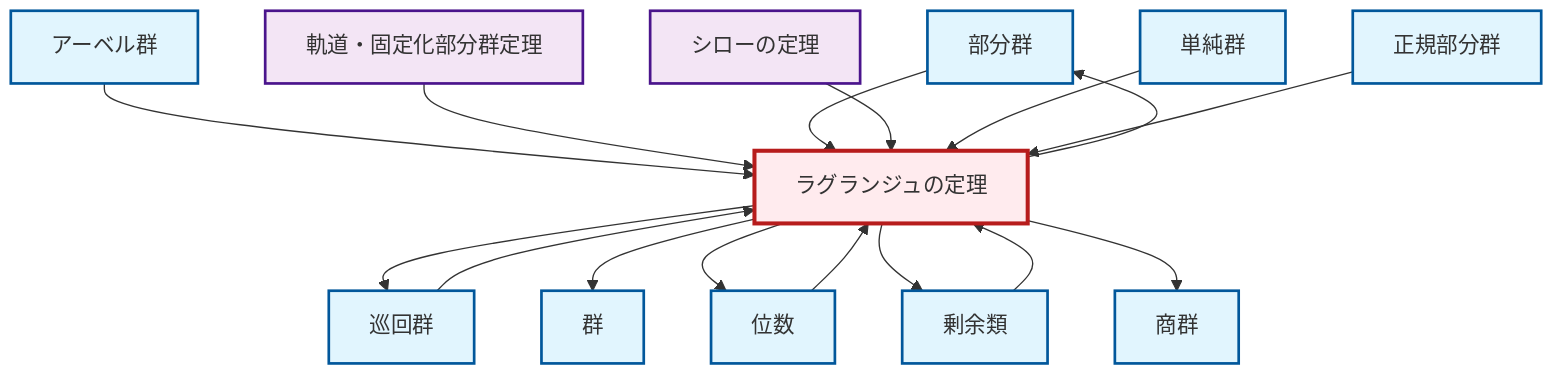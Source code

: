 graph TD
    classDef definition fill:#e1f5fe,stroke:#01579b,stroke-width:2px
    classDef theorem fill:#f3e5f5,stroke:#4a148c,stroke-width:2px
    classDef axiom fill:#fff3e0,stroke:#e65100,stroke-width:2px
    classDef example fill:#e8f5e9,stroke:#1b5e20,stroke-width:2px
    classDef current fill:#ffebee,stroke:#b71c1c,stroke-width:3px
    def-subgroup["部分群"]:::definition
    def-group["群"]:::definition
    def-cyclic-group["巡回群"]:::definition
    def-coset["剰余類"]:::definition
    thm-sylow["シローの定理"]:::theorem
    def-quotient-group["商群"]:::definition
    def-order["位数"]:::definition
    def-normal-subgroup["正規部分群"]:::definition
    def-simple-group["単純群"]:::definition
    def-abelian-group["アーベル群"]:::definition
    thm-lagrange["ラグランジュの定理"]:::theorem
    thm-orbit-stabilizer["軌道・固定化部分群定理"]:::theorem
    def-coset --> thm-lagrange
    def-abelian-group --> thm-lagrange
    thm-lagrange --> def-cyclic-group
    def-cyclic-group --> thm-lagrange
    thm-lagrange --> def-group
    thm-orbit-stabilizer --> thm-lagrange
    def-subgroup --> thm-lagrange
    thm-lagrange --> def-order
    thm-sylow --> thm-lagrange
    thm-lagrange --> def-subgroup
    def-simple-group --> thm-lagrange
    def-order --> thm-lagrange
    thm-lagrange --> def-coset
    thm-lagrange --> def-quotient-group
    def-normal-subgroup --> thm-lagrange
    class thm-lagrange current